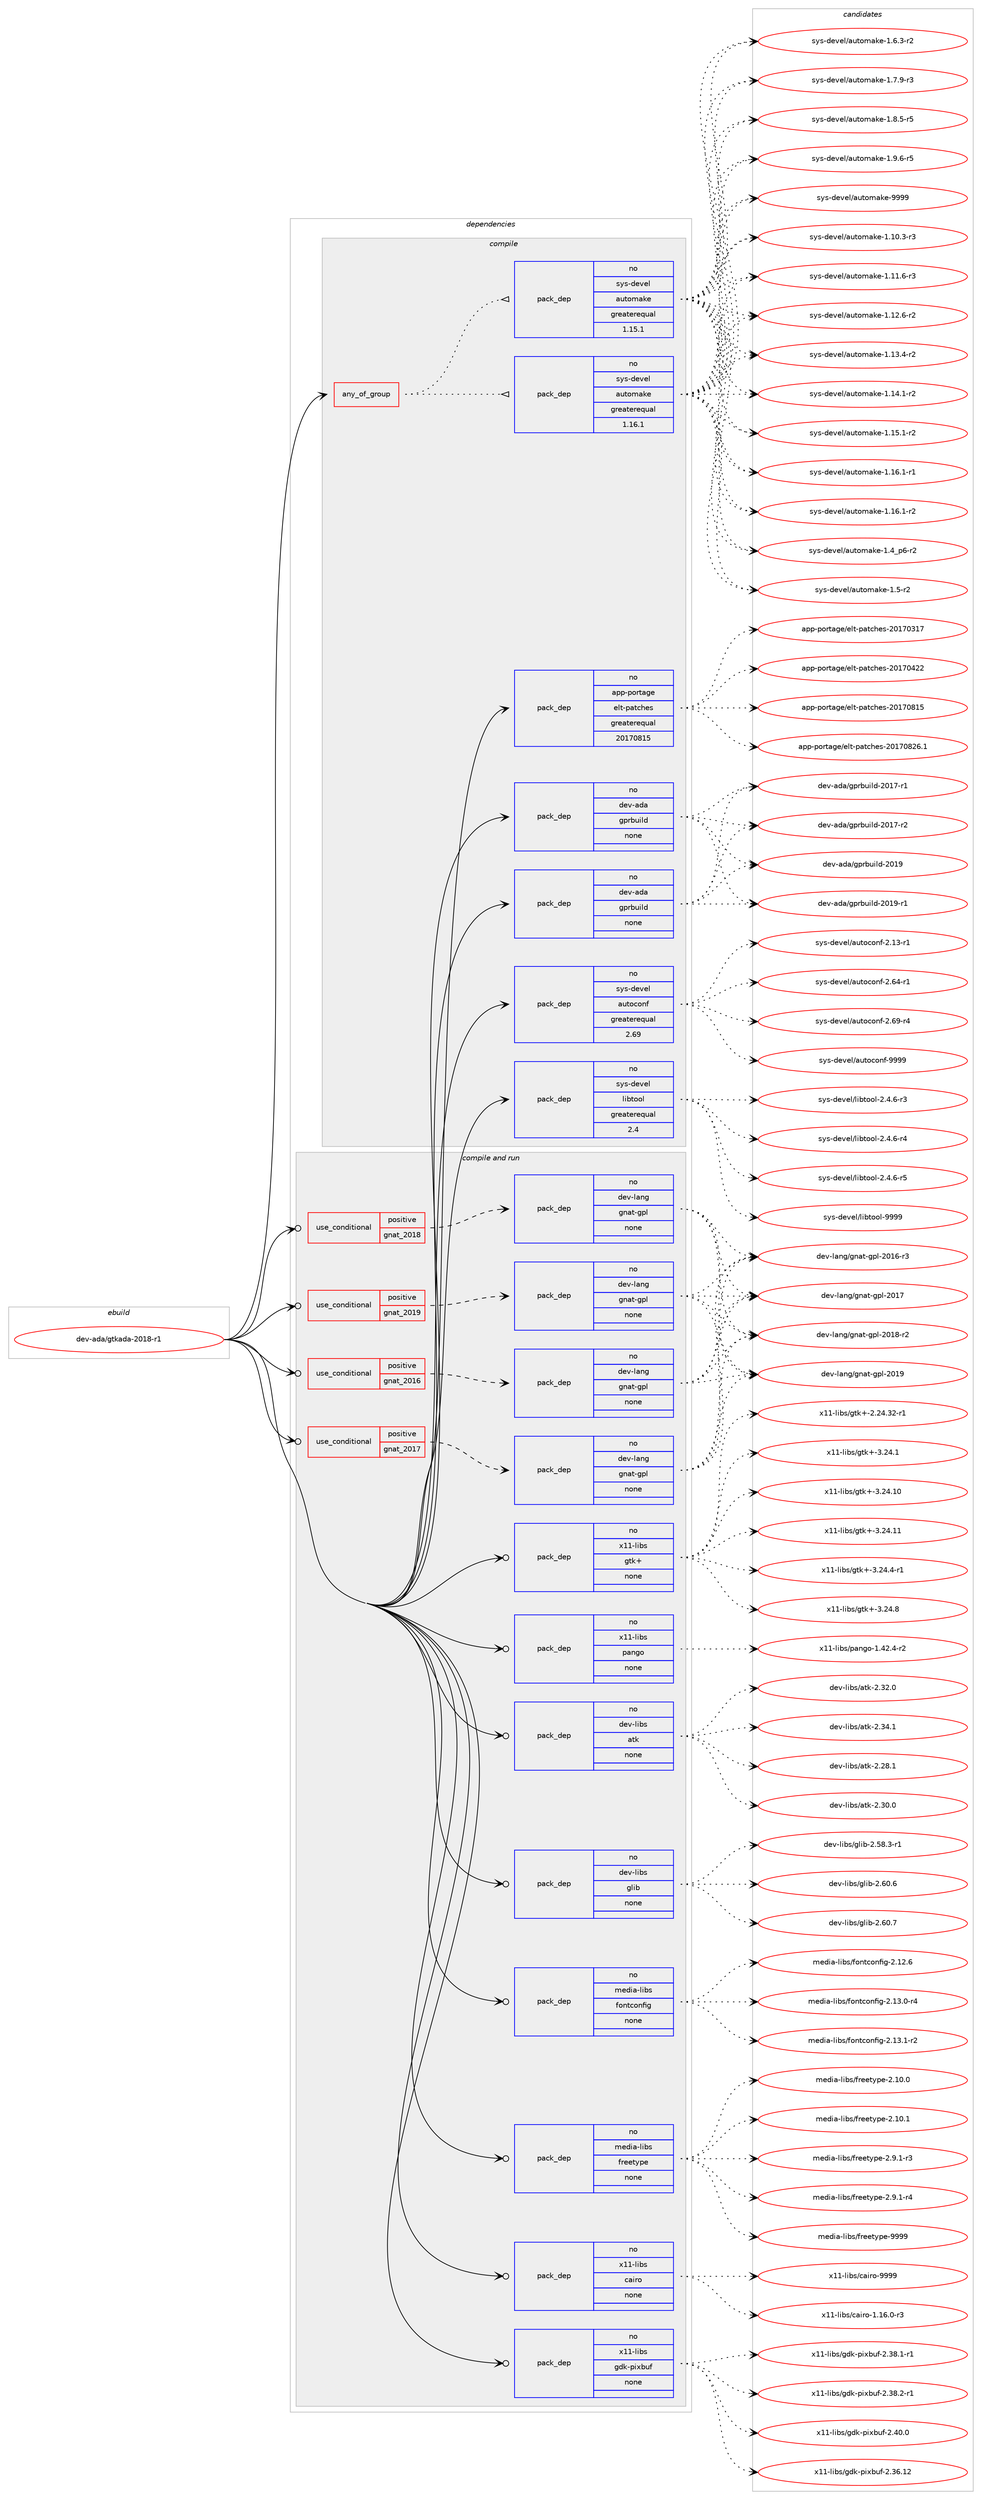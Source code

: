 digraph prolog {

# *************
# Graph options
# *************

newrank=true;
concentrate=true;
compound=true;
graph [rankdir=LR,fontname=Helvetica,fontsize=10,ranksep=1.5];#, ranksep=2.5, nodesep=0.2];
edge  [arrowhead=vee];
node  [fontname=Helvetica,fontsize=10];

# **********
# The ebuild
# **********

subgraph cluster_leftcol {
color=gray;
rank=same;
label=<<i>ebuild</i>>;
id [label="dev-ada/gtkada-2018-r1", color=red, width=4, href="../dev-ada/gtkada-2018-r1.svg"];
}

# ****************
# The dependencies
# ****************

subgraph cluster_midcol {
color=gray;
label=<<i>dependencies</i>>;
subgraph cluster_compile {
fillcolor="#eeeeee";
style=filled;
label=<<i>compile</i>>;
subgraph any9239 {
dependency516510 [label=<<TABLE BORDER="0" CELLBORDER="1" CELLSPACING="0" CELLPADDING="4"><TR><TD CELLPADDING="10">any_of_group</TD></TR></TABLE>>, shape=none, color=red];subgraph pack384629 {
dependency516511 [label=<<TABLE BORDER="0" CELLBORDER="1" CELLSPACING="0" CELLPADDING="4" WIDTH="220"><TR><TD ROWSPAN="6" CELLPADDING="30">pack_dep</TD></TR><TR><TD WIDTH="110">no</TD></TR><TR><TD>sys-devel</TD></TR><TR><TD>automake</TD></TR><TR><TD>greaterequal</TD></TR><TR><TD>1.16.1</TD></TR></TABLE>>, shape=none, color=blue];
}
dependency516510:e -> dependency516511:w [weight=20,style="dotted",arrowhead="oinv"];
subgraph pack384630 {
dependency516512 [label=<<TABLE BORDER="0" CELLBORDER="1" CELLSPACING="0" CELLPADDING="4" WIDTH="220"><TR><TD ROWSPAN="6" CELLPADDING="30">pack_dep</TD></TR><TR><TD WIDTH="110">no</TD></TR><TR><TD>sys-devel</TD></TR><TR><TD>automake</TD></TR><TR><TD>greaterequal</TD></TR><TR><TD>1.15.1</TD></TR></TABLE>>, shape=none, color=blue];
}
dependency516510:e -> dependency516512:w [weight=20,style="dotted",arrowhead="oinv"];
}
id:e -> dependency516510:w [weight=20,style="solid",arrowhead="vee"];
subgraph pack384631 {
dependency516513 [label=<<TABLE BORDER="0" CELLBORDER="1" CELLSPACING="0" CELLPADDING="4" WIDTH="220"><TR><TD ROWSPAN="6" CELLPADDING="30">pack_dep</TD></TR><TR><TD WIDTH="110">no</TD></TR><TR><TD>app-portage</TD></TR><TR><TD>elt-patches</TD></TR><TR><TD>greaterequal</TD></TR><TR><TD>20170815</TD></TR></TABLE>>, shape=none, color=blue];
}
id:e -> dependency516513:w [weight=20,style="solid",arrowhead="vee"];
subgraph pack384632 {
dependency516514 [label=<<TABLE BORDER="0" CELLBORDER="1" CELLSPACING="0" CELLPADDING="4" WIDTH="220"><TR><TD ROWSPAN="6" CELLPADDING="30">pack_dep</TD></TR><TR><TD WIDTH="110">no</TD></TR><TR><TD>dev-ada</TD></TR><TR><TD>gprbuild</TD></TR><TR><TD>none</TD></TR><TR><TD></TD></TR></TABLE>>, shape=none, color=blue];
}
id:e -> dependency516514:w [weight=20,style="solid",arrowhead="vee"];
subgraph pack384633 {
dependency516515 [label=<<TABLE BORDER="0" CELLBORDER="1" CELLSPACING="0" CELLPADDING="4" WIDTH="220"><TR><TD ROWSPAN="6" CELLPADDING="30">pack_dep</TD></TR><TR><TD WIDTH="110">no</TD></TR><TR><TD>dev-ada</TD></TR><TR><TD>gprbuild</TD></TR><TR><TD>none</TD></TR><TR><TD></TD></TR></TABLE>>, shape=none, color=blue];
}
id:e -> dependency516515:w [weight=20,style="solid",arrowhead="vee"];
subgraph pack384634 {
dependency516516 [label=<<TABLE BORDER="0" CELLBORDER="1" CELLSPACING="0" CELLPADDING="4" WIDTH="220"><TR><TD ROWSPAN="6" CELLPADDING="30">pack_dep</TD></TR><TR><TD WIDTH="110">no</TD></TR><TR><TD>sys-devel</TD></TR><TR><TD>autoconf</TD></TR><TR><TD>greaterequal</TD></TR><TR><TD>2.69</TD></TR></TABLE>>, shape=none, color=blue];
}
id:e -> dependency516516:w [weight=20,style="solid",arrowhead="vee"];
subgraph pack384635 {
dependency516517 [label=<<TABLE BORDER="0" CELLBORDER="1" CELLSPACING="0" CELLPADDING="4" WIDTH="220"><TR><TD ROWSPAN="6" CELLPADDING="30">pack_dep</TD></TR><TR><TD WIDTH="110">no</TD></TR><TR><TD>sys-devel</TD></TR><TR><TD>libtool</TD></TR><TR><TD>greaterequal</TD></TR><TR><TD>2.4</TD></TR></TABLE>>, shape=none, color=blue];
}
id:e -> dependency516517:w [weight=20,style="solid",arrowhead="vee"];
}
subgraph cluster_compileandrun {
fillcolor="#eeeeee";
style=filled;
label=<<i>compile and run</i>>;
subgraph cond122314 {
dependency516518 [label=<<TABLE BORDER="0" CELLBORDER="1" CELLSPACING="0" CELLPADDING="4"><TR><TD ROWSPAN="3" CELLPADDING="10">use_conditional</TD></TR><TR><TD>positive</TD></TR><TR><TD>gnat_2016</TD></TR></TABLE>>, shape=none, color=red];
subgraph pack384636 {
dependency516519 [label=<<TABLE BORDER="0" CELLBORDER="1" CELLSPACING="0" CELLPADDING="4" WIDTH="220"><TR><TD ROWSPAN="6" CELLPADDING="30">pack_dep</TD></TR><TR><TD WIDTH="110">no</TD></TR><TR><TD>dev-lang</TD></TR><TR><TD>gnat-gpl</TD></TR><TR><TD>none</TD></TR><TR><TD></TD></TR></TABLE>>, shape=none, color=blue];
}
dependency516518:e -> dependency516519:w [weight=20,style="dashed",arrowhead="vee"];
}
id:e -> dependency516518:w [weight=20,style="solid",arrowhead="odotvee"];
subgraph cond122315 {
dependency516520 [label=<<TABLE BORDER="0" CELLBORDER="1" CELLSPACING="0" CELLPADDING="4"><TR><TD ROWSPAN="3" CELLPADDING="10">use_conditional</TD></TR><TR><TD>positive</TD></TR><TR><TD>gnat_2017</TD></TR></TABLE>>, shape=none, color=red];
subgraph pack384637 {
dependency516521 [label=<<TABLE BORDER="0" CELLBORDER="1" CELLSPACING="0" CELLPADDING="4" WIDTH="220"><TR><TD ROWSPAN="6" CELLPADDING="30">pack_dep</TD></TR><TR><TD WIDTH="110">no</TD></TR><TR><TD>dev-lang</TD></TR><TR><TD>gnat-gpl</TD></TR><TR><TD>none</TD></TR><TR><TD></TD></TR></TABLE>>, shape=none, color=blue];
}
dependency516520:e -> dependency516521:w [weight=20,style="dashed",arrowhead="vee"];
}
id:e -> dependency516520:w [weight=20,style="solid",arrowhead="odotvee"];
subgraph cond122316 {
dependency516522 [label=<<TABLE BORDER="0" CELLBORDER="1" CELLSPACING="0" CELLPADDING="4"><TR><TD ROWSPAN="3" CELLPADDING="10">use_conditional</TD></TR><TR><TD>positive</TD></TR><TR><TD>gnat_2018</TD></TR></TABLE>>, shape=none, color=red];
subgraph pack384638 {
dependency516523 [label=<<TABLE BORDER="0" CELLBORDER="1" CELLSPACING="0" CELLPADDING="4" WIDTH="220"><TR><TD ROWSPAN="6" CELLPADDING="30">pack_dep</TD></TR><TR><TD WIDTH="110">no</TD></TR><TR><TD>dev-lang</TD></TR><TR><TD>gnat-gpl</TD></TR><TR><TD>none</TD></TR><TR><TD></TD></TR></TABLE>>, shape=none, color=blue];
}
dependency516522:e -> dependency516523:w [weight=20,style="dashed",arrowhead="vee"];
}
id:e -> dependency516522:w [weight=20,style="solid",arrowhead="odotvee"];
subgraph cond122317 {
dependency516524 [label=<<TABLE BORDER="0" CELLBORDER="1" CELLSPACING="0" CELLPADDING="4"><TR><TD ROWSPAN="3" CELLPADDING="10">use_conditional</TD></TR><TR><TD>positive</TD></TR><TR><TD>gnat_2019</TD></TR></TABLE>>, shape=none, color=red];
subgraph pack384639 {
dependency516525 [label=<<TABLE BORDER="0" CELLBORDER="1" CELLSPACING="0" CELLPADDING="4" WIDTH="220"><TR><TD ROWSPAN="6" CELLPADDING="30">pack_dep</TD></TR><TR><TD WIDTH="110">no</TD></TR><TR><TD>dev-lang</TD></TR><TR><TD>gnat-gpl</TD></TR><TR><TD>none</TD></TR><TR><TD></TD></TR></TABLE>>, shape=none, color=blue];
}
dependency516524:e -> dependency516525:w [weight=20,style="dashed",arrowhead="vee"];
}
id:e -> dependency516524:w [weight=20,style="solid",arrowhead="odotvee"];
subgraph pack384640 {
dependency516526 [label=<<TABLE BORDER="0" CELLBORDER="1" CELLSPACING="0" CELLPADDING="4" WIDTH="220"><TR><TD ROWSPAN="6" CELLPADDING="30">pack_dep</TD></TR><TR><TD WIDTH="110">no</TD></TR><TR><TD>dev-libs</TD></TR><TR><TD>atk</TD></TR><TR><TD>none</TD></TR><TR><TD></TD></TR></TABLE>>, shape=none, color=blue];
}
id:e -> dependency516526:w [weight=20,style="solid",arrowhead="odotvee"];
subgraph pack384641 {
dependency516527 [label=<<TABLE BORDER="0" CELLBORDER="1" CELLSPACING="0" CELLPADDING="4" WIDTH="220"><TR><TD ROWSPAN="6" CELLPADDING="30">pack_dep</TD></TR><TR><TD WIDTH="110">no</TD></TR><TR><TD>dev-libs</TD></TR><TR><TD>glib</TD></TR><TR><TD>none</TD></TR><TR><TD></TD></TR></TABLE>>, shape=none, color=blue];
}
id:e -> dependency516527:w [weight=20,style="solid",arrowhead="odotvee"];
subgraph pack384642 {
dependency516528 [label=<<TABLE BORDER="0" CELLBORDER="1" CELLSPACING="0" CELLPADDING="4" WIDTH="220"><TR><TD ROWSPAN="6" CELLPADDING="30">pack_dep</TD></TR><TR><TD WIDTH="110">no</TD></TR><TR><TD>media-libs</TD></TR><TR><TD>fontconfig</TD></TR><TR><TD>none</TD></TR><TR><TD></TD></TR></TABLE>>, shape=none, color=blue];
}
id:e -> dependency516528:w [weight=20,style="solid",arrowhead="odotvee"];
subgraph pack384643 {
dependency516529 [label=<<TABLE BORDER="0" CELLBORDER="1" CELLSPACING="0" CELLPADDING="4" WIDTH="220"><TR><TD ROWSPAN="6" CELLPADDING="30">pack_dep</TD></TR><TR><TD WIDTH="110">no</TD></TR><TR><TD>media-libs</TD></TR><TR><TD>freetype</TD></TR><TR><TD>none</TD></TR><TR><TD></TD></TR></TABLE>>, shape=none, color=blue];
}
id:e -> dependency516529:w [weight=20,style="solid",arrowhead="odotvee"];
subgraph pack384644 {
dependency516530 [label=<<TABLE BORDER="0" CELLBORDER="1" CELLSPACING="0" CELLPADDING="4" WIDTH="220"><TR><TD ROWSPAN="6" CELLPADDING="30">pack_dep</TD></TR><TR><TD WIDTH="110">no</TD></TR><TR><TD>x11-libs</TD></TR><TR><TD>cairo</TD></TR><TR><TD>none</TD></TR><TR><TD></TD></TR></TABLE>>, shape=none, color=blue];
}
id:e -> dependency516530:w [weight=20,style="solid",arrowhead="odotvee"];
subgraph pack384645 {
dependency516531 [label=<<TABLE BORDER="0" CELLBORDER="1" CELLSPACING="0" CELLPADDING="4" WIDTH="220"><TR><TD ROWSPAN="6" CELLPADDING="30">pack_dep</TD></TR><TR><TD WIDTH="110">no</TD></TR><TR><TD>x11-libs</TD></TR><TR><TD>gdk-pixbuf</TD></TR><TR><TD>none</TD></TR><TR><TD></TD></TR></TABLE>>, shape=none, color=blue];
}
id:e -> dependency516531:w [weight=20,style="solid",arrowhead="odotvee"];
subgraph pack384646 {
dependency516532 [label=<<TABLE BORDER="0" CELLBORDER="1" CELLSPACING="0" CELLPADDING="4" WIDTH="220"><TR><TD ROWSPAN="6" CELLPADDING="30">pack_dep</TD></TR><TR><TD WIDTH="110">no</TD></TR><TR><TD>x11-libs</TD></TR><TR><TD>gtk+</TD></TR><TR><TD>none</TD></TR><TR><TD></TD></TR></TABLE>>, shape=none, color=blue];
}
id:e -> dependency516532:w [weight=20,style="solid",arrowhead="odotvee"];
subgraph pack384647 {
dependency516533 [label=<<TABLE BORDER="0" CELLBORDER="1" CELLSPACING="0" CELLPADDING="4" WIDTH="220"><TR><TD ROWSPAN="6" CELLPADDING="30">pack_dep</TD></TR><TR><TD WIDTH="110">no</TD></TR><TR><TD>x11-libs</TD></TR><TR><TD>pango</TD></TR><TR><TD>none</TD></TR><TR><TD></TD></TR></TABLE>>, shape=none, color=blue];
}
id:e -> dependency516533:w [weight=20,style="solid",arrowhead="odotvee"];
}
subgraph cluster_run {
fillcolor="#eeeeee";
style=filled;
label=<<i>run</i>>;
}
}

# **************
# The candidates
# **************

subgraph cluster_choices {
rank=same;
color=gray;
label=<<i>candidates</i>>;

subgraph choice384629 {
color=black;
nodesep=1;
choice11512111545100101118101108479711711611110997107101454946494846514511451 [label="sys-devel/automake-1.10.3-r3", color=red, width=4,href="../sys-devel/automake-1.10.3-r3.svg"];
choice11512111545100101118101108479711711611110997107101454946494946544511451 [label="sys-devel/automake-1.11.6-r3", color=red, width=4,href="../sys-devel/automake-1.11.6-r3.svg"];
choice11512111545100101118101108479711711611110997107101454946495046544511450 [label="sys-devel/automake-1.12.6-r2", color=red, width=4,href="../sys-devel/automake-1.12.6-r2.svg"];
choice11512111545100101118101108479711711611110997107101454946495146524511450 [label="sys-devel/automake-1.13.4-r2", color=red, width=4,href="../sys-devel/automake-1.13.4-r2.svg"];
choice11512111545100101118101108479711711611110997107101454946495246494511450 [label="sys-devel/automake-1.14.1-r2", color=red, width=4,href="../sys-devel/automake-1.14.1-r2.svg"];
choice11512111545100101118101108479711711611110997107101454946495346494511450 [label="sys-devel/automake-1.15.1-r2", color=red, width=4,href="../sys-devel/automake-1.15.1-r2.svg"];
choice11512111545100101118101108479711711611110997107101454946495446494511449 [label="sys-devel/automake-1.16.1-r1", color=red, width=4,href="../sys-devel/automake-1.16.1-r1.svg"];
choice11512111545100101118101108479711711611110997107101454946495446494511450 [label="sys-devel/automake-1.16.1-r2", color=red, width=4,href="../sys-devel/automake-1.16.1-r2.svg"];
choice115121115451001011181011084797117116111109971071014549465295112544511450 [label="sys-devel/automake-1.4_p6-r2", color=red, width=4,href="../sys-devel/automake-1.4_p6-r2.svg"];
choice11512111545100101118101108479711711611110997107101454946534511450 [label="sys-devel/automake-1.5-r2", color=red, width=4,href="../sys-devel/automake-1.5-r2.svg"];
choice115121115451001011181011084797117116111109971071014549465446514511450 [label="sys-devel/automake-1.6.3-r2", color=red, width=4,href="../sys-devel/automake-1.6.3-r2.svg"];
choice115121115451001011181011084797117116111109971071014549465546574511451 [label="sys-devel/automake-1.7.9-r3", color=red, width=4,href="../sys-devel/automake-1.7.9-r3.svg"];
choice115121115451001011181011084797117116111109971071014549465646534511453 [label="sys-devel/automake-1.8.5-r5", color=red, width=4,href="../sys-devel/automake-1.8.5-r5.svg"];
choice115121115451001011181011084797117116111109971071014549465746544511453 [label="sys-devel/automake-1.9.6-r5", color=red, width=4,href="../sys-devel/automake-1.9.6-r5.svg"];
choice115121115451001011181011084797117116111109971071014557575757 [label="sys-devel/automake-9999", color=red, width=4,href="../sys-devel/automake-9999.svg"];
dependency516511:e -> choice11512111545100101118101108479711711611110997107101454946494846514511451:w [style=dotted,weight="100"];
dependency516511:e -> choice11512111545100101118101108479711711611110997107101454946494946544511451:w [style=dotted,weight="100"];
dependency516511:e -> choice11512111545100101118101108479711711611110997107101454946495046544511450:w [style=dotted,weight="100"];
dependency516511:e -> choice11512111545100101118101108479711711611110997107101454946495146524511450:w [style=dotted,weight="100"];
dependency516511:e -> choice11512111545100101118101108479711711611110997107101454946495246494511450:w [style=dotted,weight="100"];
dependency516511:e -> choice11512111545100101118101108479711711611110997107101454946495346494511450:w [style=dotted,weight="100"];
dependency516511:e -> choice11512111545100101118101108479711711611110997107101454946495446494511449:w [style=dotted,weight="100"];
dependency516511:e -> choice11512111545100101118101108479711711611110997107101454946495446494511450:w [style=dotted,weight="100"];
dependency516511:e -> choice115121115451001011181011084797117116111109971071014549465295112544511450:w [style=dotted,weight="100"];
dependency516511:e -> choice11512111545100101118101108479711711611110997107101454946534511450:w [style=dotted,weight="100"];
dependency516511:e -> choice115121115451001011181011084797117116111109971071014549465446514511450:w [style=dotted,weight="100"];
dependency516511:e -> choice115121115451001011181011084797117116111109971071014549465546574511451:w [style=dotted,weight="100"];
dependency516511:e -> choice115121115451001011181011084797117116111109971071014549465646534511453:w [style=dotted,weight="100"];
dependency516511:e -> choice115121115451001011181011084797117116111109971071014549465746544511453:w [style=dotted,weight="100"];
dependency516511:e -> choice115121115451001011181011084797117116111109971071014557575757:w [style=dotted,weight="100"];
}
subgraph choice384630 {
color=black;
nodesep=1;
choice11512111545100101118101108479711711611110997107101454946494846514511451 [label="sys-devel/automake-1.10.3-r3", color=red, width=4,href="../sys-devel/automake-1.10.3-r3.svg"];
choice11512111545100101118101108479711711611110997107101454946494946544511451 [label="sys-devel/automake-1.11.6-r3", color=red, width=4,href="../sys-devel/automake-1.11.6-r3.svg"];
choice11512111545100101118101108479711711611110997107101454946495046544511450 [label="sys-devel/automake-1.12.6-r2", color=red, width=4,href="../sys-devel/automake-1.12.6-r2.svg"];
choice11512111545100101118101108479711711611110997107101454946495146524511450 [label="sys-devel/automake-1.13.4-r2", color=red, width=4,href="../sys-devel/automake-1.13.4-r2.svg"];
choice11512111545100101118101108479711711611110997107101454946495246494511450 [label="sys-devel/automake-1.14.1-r2", color=red, width=4,href="../sys-devel/automake-1.14.1-r2.svg"];
choice11512111545100101118101108479711711611110997107101454946495346494511450 [label="sys-devel/automake-1.15.1-r2", color=red, width=4,href="../sys-devel/automake-1.15.1-r2.svg"];
choice11512111545100101118101108479711711611110997107101454946495446494511449 [label="sys-devel/automake-1.16.1-r1", color=red, width=4,href="../sys-devel/automake-1.16.1-r1.svg"];
choice11512111545100101118101108479711711611110997107101454946495446494511450 [label="sys-devel/automake-1.16.1-r2", color=red, width=4,href="../sys-devel/automake-1.16.1-r2.svg"];
choice115121115451001011181011084797117116111109971071014549465295112544511450 [label="sys-devel/automake-1.4_p6-r2", color=red, width=4,href="../sys-devel/automake-1.4_p6-r2.svg"];
choice11512111545100101118101108479711711611110997107101454946534511450 [label="sys-devel/automake-1.5-r2", color=red, width=4,href="../sys-devel/automake-1.5-r2.svg"];
choice115121115451001011181011084797117116111109971071014549465446514511450 [label="sys-devel/automake-1.6.3-r2", color=red, width=4,href="../sys-devel/automake-1.6.3-r2.svg"];
choice115121115451001011181011084797117116111109971071014549465546574511451 [label="sys-devel/automake-1.7.9-r3", color=red, width=4,href="../sys-devel/automake-1.7.9-r3.svg"];
choice115121115451001011181011084797117116111109971071014549465646534511453 [label="sys-devel/automake-1.8.5-r5", color=red, width=4,href="../sys-devel/automake-1.8.5-r5.svg"];
choice115121115451001011181011084797117116111109971071014549465746544511453 [label="sys-devel/automake-1.9.6-r5", color=red, width=4,href="../sys-devel/automake-1.9.6-r5.svg"];
choice115121115451001011181011084797117116111109971071014557575757 [label="sys-devel/automake-9999", color=red, width=4,href="../sys-devel/automake-9999.svg"];
dependency516512:e -> choice11512111545100101118101108479711711611110997107101454946494846514511451:w [style=dotted,weight="100"];
dependency516512:e -> choice11512111545100101118101108479711711611110997107101454946494946544511451:w [style=dotted,weight="100"];
dependency516512:e -> choice11512111545100101118101108479711711611110997107101454946495046544511450:w [style=dotted,weight="100"];
dependency516512:e -> choice11512111545100101118101108479711711611110997107101454946495146524511450:w [style=dotted,weight="100"];
dependency516512:e -> choice11512111545100101118101108479711711611110997107101454946495246494511450:w [style=dotted,weight="100"];
dependency516512:e -> choice11512111545100101118101108479711711611110997107101454946495346494511450:w [style=dotted,weight="100"];
dependency516512:e -> choice11512111545100101118101108479711711611110997107101454946495446494511449:w [style=dotted,weight="100"];
dependency516512:e -> choice11512111545100101118101108479711711611110997107101454946495446494511450:w [style=dotted,weight="100"];
dependency516512:e -> choice115121115451001011181011084797117116111109971071014549465295112544511450:w [style=dotted,weight="100"];
dependency516512:e -> choice11512111545100101118101108479711711611110997107101454946534511450:w [style=dotted,weight="100"];
dependency516512:e -> choice115121115451001011181011084797117116111109971071014549465446514511450:w [style=dotted,weight="100"];
dependency516512:e -> choice115121115451001011181011084797117116111109971071014549465546574511451:w [style=dotted,weight="100"];
dependency516512:e -> choice115121115451001011181011084797117116111109971071014549465646534511453:w [style=dotted,weight="100"];
dependency516512:e -> choice115121115451001011181011084797117116111109971071014549465746544511453:w [style=dotted,weight="100"];
dependency516512:e -> choice115121115451001011181011084797117116111109971071014557575757:w [style=dotted,weight="100"];
}
subgraph choice384631 {
color=black;
nodesep=1;
choice97112112451121111141169710310147101108116451129711699104101115455048495548514955 [label="app-portage/elt-patches-20170317", color=red, width=4,href="../app-portage/elt-patches-20170317.svg"];
choice97112112451121111141169710310147101108116451129711699104101115455048495548525050 [label="app-portage/elt-patches-20170422", color=red, width=4,href="../app-portage/elt-patches-20170422.svg"];
choice97112112451121111141169710310147101108116451129711699104101115455048495548564953 [label="app-portage/elt-patches-20170815", color=red, width=4,href="../app-portage/elt-patches-20170815.svg"];
choice971121124511211111411697103101471011081164511297116991041011154550484955485650544649 [label="app-portage/elt-patches-20170826.1", color=red, width=4,href="../app-portage/elt-patches-20170826.1.svg"];
dependency516513:e -> choice97112112451121111141169710310147101108116451129711699104101115455048495548514955:w [style=dotted,weight="100"];
dependency516513:e -> choice97112112451121111141169710310147101108116451129711699104101115455048495548525050:w [style=dotted,weight="100"];
dependency516513:e -> choice97112112451121111141169710310147101108116451129711699104101115455048495548564953:w [style=dotted,weight="100"];
dependency516513:e -> choice971121124511211111411697103101471011081164511297116991041011154550484955485650544649:w [style=dotted,weight="100"];
}
subgraph choice384632 {
color=black;
nodesep=1;
choice100101118459710097471031121149811710510810045504849554511449 [label="dev-ada/gprbuild-2017-r1", color=red, width=4,href="../dev-ada/gprbuild-2017-r1.svg"];
choice100101118459710097471031121149811710510810045504849554511450 [label="dev-ada/gprbuild-2017-r2", color=red, width=4,href="../dev-ada/gprbuild-2017-r2.svg"];
choice10010111845971009747103112114981171051081004550484957 [label="dev-ada/gprbuild-2019", color=red, width=4,href="../dev-ada/gprbuild-2019.svg"];
choice100101118459710097471031121149811710510810045504849574511449 [label="dev-ada/gprbuild-2019-r1", color=red, width=4,href="../dev-ada/gprbuild-2019-r1.svg"];
dependency516514:e -> choice100101118459710097471031121149811710510810045504849554511449:w [style=dotted,weight="100"];
dependency516514:e -> choice100101118459710097471031121149811710510810045504849554511450:w [style=dotted,weight="100"];
dependency516514:e -> choice10010111845971009747103112114981171051081004550484957:w [style=dotted,weight="100"];
dependency516514:e -> choice100101118459710097471031121149811710510810045504849574511449:w [style=dotted,weight="100"];
}
subgraph choice384633 {
color=black;
nodesep=1;
choice100101118459710097471031121149811710510810045504849554511449 [label="dev-ada/gprbuild-2017-r1", color=red, width=4,href="../dev-ada/gprbuild-2017-r1.svg"];
choice100101118459710097471031121149811710510810045504849554511450 [label="dev-ada/gprbuild-2017-r2", color=red, width=4,href="../dev-ada/gprbuild-2017-r2.svg"];
choice10010111845971009747103112114981171051081004550484957 [label="dev-ada/gprbuild-2019", color=red, width=4,href="../dev-ada/gprbuild-2019.svg"];
choice100101118459710097471031121149811710510810045504849574511449 [label="dev-ada/gprbuild-2019-r1", color=red, width=4,href="../dev-ada/gprbuild-2019-r1.svg"];
dependency516515:e -> choice100101118459710097471031121149811710510810045504849554511449:w [style=dotted,weight="100"];
dependency516515:e -> choice100101118459710097471031121149811710510810045504849554511450:w [style=dotted,weight="100"];
dependency516515:e -> choice10010111845971009747103112114981171051081004550484957:w [style=dotted,weight="100"];
dependency516515:e -> choice100101118459710097471031121149811710510810045504849574511449:w [style=dotted,weight="100"];
}
subgraph choice384634 {
color=black;
nodesep=1;
choice1151211154510010111810110847971171161119911111010245504649514511449 [label="sys-devel/autoconf-2.13-r1", color=red, width=4,href="../sys-devel/autoconf-2.13-r1.svg"];
choice1151211154510010111810110847971171161119911111010245504654524511449 [label="sys-devel/autoconf-2.64-r1", color=red, width=4,href="../sys-devel/autoconf-2.64-r1.svg"];
choice1151211154510010111810110847971171161119911111010245504654574511452 [label="sys-devel/autoconf-2.69-r4", color=red, width=4,href="../sys-devel/autoconf-2.69-r4.svg"];
choice115121115451001011181011084797117116111991111101024557575757 [label="sys-devel/autoconf-9999", color=red, width=4,href="../sys-devel/autoconf-9999.svg"];
dependency516516:e -> choice1151211154510010111810110847971171161119911111010245504649514511449:w [style=dotted,weight="100"];
dependency516516:e -> choice1151211154510010111810110847971171161119911111010245504654524511449:w [style=dotted,weight="100"];
dependency516516:e -> choice1151211154510010111810110847971171161119911111010245504654574511452:w [style=dotted,weight="100"];
dependency516516:e -> choice115121115451001011181011084797117116111991111101024557575757:w [style=dotted,weight="100"];
}
subgraph choice384635 {
color=black;
nodesep=1;
choice1151211154510010111810110847108105981161111111084550465246544511451 [label="sys-devel/libtool-2.4.6-r3", color=red, width=4,href="../sys-devel/libtool-2.4.6-r3.svg"];
choice1151211154510010111810110847108105981161111111084550465246544511452 [label="sys-devel/libtool-2.4.6-r4", color=red, width=4,href="../sys-devel/libtool-2.4.6-r4.svg"];
choice1151211154510010111810110847108105981161111111084550465246544511453 [label="sys-devel/libtool-2.4.6-r5", color=red, width=4,href="../sys-devel/libtool-2.4.6-r5.svg"];
choice1151211154510010111810110847108105981161111111084557575757 [label="sys-devel/libtool-9999", color=red, width=4,href="../sys-devel/libtool-9999.svg"];
dependency516517:e -> choice1151211154510010111810110847108105981161111111084550465246544511451:w [style=dotted,weight="100"];
dependency516517:e -> choice1151211154510010111810110847108105981161111111084550465246544511452:w [style=dotted,weight="100"];
dependency516517:e -> choice1151211154510010111810110847108105981161111111084550465246544511453:w [style=dotted,weight="100"];
dependency516517:e -> choice1151211154510010111810110847108105981161111111084557575757:w [style=dotted,weight="100"];
}
subgraph choice384636 {
color=black;
nodesep=1;
choice100101118451089711010347103110971164510311210845504849544511451 [label="dev-lang/gnat-gpl-2016-r3", color=red, width=4,href="../dev-lang/gnat-gpl-2016-r3.svg"];
choice10010111845108971101034710311097116451031121084550484955 [label="dev-lang/gnat-gpl-2017", color=red, width=4,href="../dev-lang/gnat-gpl-2017.svg"];
choice100101118451089711010347103110971164510311210845504849564511450 [label="dev-lang/gnat-gpl-2018-r2", color=red, width=4,href="../dev-lang/gnat-gpl-2018-r2.svg"];
choice10010111845108971101034710311097116451031121084550484957 [label="dev-lang/gnat-gpl-2019", color=red, width=4,href="../dev-lang/gnat-gpl-2019.svg"];
dependency516519:e -> choice100101118451089711010347103110971164510311210845504849544511451:w [style=dotted,weight="100"];
dependency516519:e -> choice10010111845108971101034710311097116451031121084550484955:w [style=dotted,weight="100"];
dependency516519:e -> choice100101118451089711010347103110971164510311210845504849564511450:w [style=dotted,weight="100"];
dependency516519:e -> choice10010111845108971101034710311097116451031121084550484957:w [style=dotted,weight="100"];
}
subgraph choice384637 {
color=black;
nodesep=1;
choice100101118451089711010347103110971164510311210845504849544511451 [label="dev-lang/gnat-gpl-2016-r3", color=red, width=4,href="../dev-lang/gnat-gpl-2016-r3.svg"];
choice10010111845108971101034710311097116451031121084550484955 [label="dev-lang/gnat-gpl-2017", color=red, width=4,href="../dev-lang/gnat-gpl-2017.svg"];
choice100101118451089711010347103110971164510311210845504849564511450 [label="dev-lang/gnat-gpl-2018-r2", color=red, width=4,href="../dev-lang/gnat-gpl-2018-r2.svg"];
choice10010111845108971101034710311097116451031121084550484957 [label="dev-lang/gnat-gpl-2019", color=red, width=4,href="../dev-lang/gnat-gpl-2019.svg"];
dependency516521:e -> choice100101118451089711010347103110971164510311210845504849544511451:w [style=dotted,weight="100"];
dependency516521:e -> choice10010111845108971101034710311097116451031121084550484955:w [style=dotted,weight="100"];
dependency516521:e -> choice100101118451089711010347103110971164510311210845504849564511450:w [style=dotted,weight="100"];
dependency516521:e -> choice10010111845108971101034710311097116451031121084550484957:w [style=dotted,weight="100"];
}
subgraph choice384638 {
color=black;
nodesep=1;
choice100101118451089711010347103110971164510311210845504849544511451 [label="dev-lang/gnat-gpl-2016-r3", color=red, width=4,href="../dev-lang/gnat-gpl-2016-r3.svg"];
choice10010111845108971101034710311097116451031121084550484955 [label="dev-lang/gnat-gpl-2017", color=red, width=4,href="../dev-lang/gnat-gpl-2017.svg"];
choice100101118451089711010347103110971164510311210845504849564511450 [label="dev-lang/gnat-gpl-2018-r2", color=red, width=4,href="../dev-lang/gnat-gpl-2018-r2.svg"];
choice10010111845108971101034710311097116451031121084550484957 [label="dev-lang/gnat-gpl-2019", color=red, width=4,href="../dev-lang/gnat-gpl-2019.svg"];
dependency516523:e -> choice100101118451089711010347103110971164510311210845504849544511451:w [style=dotted,weight="100"];
dependency516523:e -> choice10010111845108971101034710311097116451031121084550484955:w [style=dotted,weight="100"];
dependency516523:e -> choice100101118451089711010347103110971164510311210845504849564511450:w [style=dotted,weight="100"];
dependency516523:e -> choice10010111845108971101034710311097116451031121084550484957:w [style=dotted,weight="100"];
}
subgraph choice384639 {
color=black;
nodesep=1;
choice100101118451089711010347103110971164510311210845504849544511451 [label="dev-lang/gnat-gpl-2016-r3", color=red, width=4,href="../dev-lang/gnat-gpl-2016-r3.svg"];
choice10010111845108971101034710311097116451031121084550484955 [label="dev-lang/gnat-gpl-2017", color=red, width=4,href="../dev-lang/gnat-gpl-2017.svg"];
choice100101118451089711010347103110971164510311210845504849564511450 [label="dev-lang/gnat-gpl-2018-r2", color=red, width=4,href="../dev-lang/gnat-gpl-2018-r2.svg"];
choice10010111845108971101034710311097116451031121084550484957 [label="dev-lang/gnat-gpl-2019", color=red, width=4,href="../dev-lang/gnat-gpl-2019.svg"];
dependency516525:e -> choice100101118451089711010347103110971164510311210845504849544511451:w [style=dotted,weight="100"];
dependency516525:e -> choice10010111845108971101034710311097116451031121084550484955:w [style=dotted,weight="100"];
dependency516525:e -> choice100101118451089711010347103110971164510311210845504849564511450:w [style=dotted,weight="100"];
dependency516525:e -> choice10010111845108971101034710311097116451031121084550484957:w [style=dotted,weight="100"];
}
subgraph choice384640 {
color=black;
nodesep=1;
choice1001011184510810598115479711610745504650564649 [label="dev-libs/atk-2.28.1", color=red, width=4,href="../dev-libs/atk-2.28.1.svg"];
choice1001011184510810598115479711610745504651484648 [label="dev-libs/atk-2.30.0", color=red, width=4,href="../dev-libs/atk-2.30.0.svg"];
choice1001011184510810598115479711610745504651504648 [label="dev-libs/atk-2.32.0", color=red, width=4,href="../dev-libs/atk-2.32.0.svg"];
choice1001011184510810598115479711610745504651524649 [label="dev-libs/atk-2.34.1", color=red, width=4,href="../dev-libs/atk-2.34.1.svg"];
dependency516526:e -> choice1001011184510810598115479711610745504650564649:w [style=dotted,weight="100"];
dependency516526:e -> choice1001011184510810598115479711610745504651484648:w [style=dotted,weight="100"];
dependency516526:e -> choice1001011184510810598115479711610745504651504648:w [style=dotted,weight="100"];
dependency516526:e -> choice1001011184510810598115479711610745504651524649:w [style=dotted,weight="100"];
}
subgraph choice384641 {
color=black;
nodesep=1;
choice10010111845108105981154710310810598455046535646514511449 [label="dev-libs/glib-2.58.3-r1", color=red, width=4,href="../dev-libs/glib-2.58.3-r1.svg"];
choice1001011184510810598115471031081059845504654484654 [label="dev-libs/glib-2.60.6", color=red, width=4,href="../dev-libs/glib-2.60.6.svg"];
choice1001011184510810598115471031081059845504654484655 [label="dev-libs/glib-2.60.7", color=red, width=4,href="../dev-libs/glib-2.60.7.svg"];
dependency516527:e -> choice10010111845108105981154710310810598455046535646514511449:w [style=dotted,weight="100"];
dependency516527:e -> choice1001011184510810598115471031081059845504654484654:w [style=dotted,weight="100"];
dependency516527:e -> choice1001011184510810598115471031081059845504654484655:w [style=dotted,weight="100"];
}
subgraph choice384642 {
color=black;
nodesep=1;
choice109101100105974510810598115471021111101169911111010210510345504649504654 [label="media-libs/fontconfig-2.12.6", color=red, width=4,href="../media-libs/fontconfig-2.12.6.svg"];
choice1091011001059745108105981154710211111011699111110102105103455046495146484511452 [label="media-libs/fontconfig-2.13.0-r4", color=red, width=4,href="../media-libs/fontconfig-2.13.0-r4.svg"];
choice1091011001059745108105981154710211111011699111110102105103455046495146494511450 [label="media-libs/fontconfig-2.13.1-r2", color=red, width=4,href="../media-libs/fontconfig-2.13.1-r2.svg"];
dependency516528:e -> choice109101100105974510810598115471021111101169911111010210510345504649504654:w [style=dotted,weight="100"];
dependency516528:e -> choice1091011001059745108105981154710211111011699111110102105103455046495146484511452:w [style=dotted,weight="100"];
dependency516528:e -> choice1091011001059745108105981154710211111011699111110102105103455046495146494511450:w [style=dotted,weight="100"];
}
subgraph choice384643 {
color=black;
nodesep=1;
choice1091011001059745108105981154710211410110111612111210145504649484648 [label="media-libs/freetype-2.10.0", color=red, width=4,href="../media-libs/freetype-2.10.0.svg"];
choice1091011001059745108105981154710211410110111612111210145504649484649 [label="media-libs/freetype-2.10.1", color=red, width=4,href="../media-libs/freetype-2.10.1.svg"];
choice109101100105974510810598115471021141011011161211121014550465746494511451 [label="media-libs/freetype-2.9.1-r3", color=red, width=4,href="../media-libs/freetype-2.9.1-r3.svg"];
choice109101100105974510810598115471021141011011161211121014550465746494511452 [label="media-libs/freetype-2.9.1-r4", color=red, width=4,href="../media-libs/freetype-2.9.1-r4.svg"];
choice109101100105974510810598115471021141011011161211121014557575757 [label="media-libs/freetype-9999", color=red, width=4,href="../media-libs/freetype-9999.svg"];
dependency516529:e -> choice1091011001059745108105981154710211410110111612111210145504649484648:w [style=dotted,weight="100"];
dependency516529:e -> choice1091011001059745108105981154710211410110111612111210145504649484649:w [style=dotted,weight="100"];
dependency516529:e -> choice109101100105974510810598115471021141011011161211121014550465746494511451:w [style=dotted,weight="100"];
dependency516529:e -> choice109101100105974510810598115471021141011011161211121014550465746494511452:w [style=dotted,weight="100"];
dependency516529:e -> choice109101100105974510810598115471021141011011161211121014557575757:w [style=dotted,weight="100"];
}
subgraph choice384644 {
color=black;
nodesep=1;
choice12049494510810598115479997105114111454946495446484511451 [label="x11-libs/cairo-1.16.0-r3", color=red, width=4,href="../x11-libs/cairo-1.16.0-r3.svg"];
choice120494945108105981154799971051141114557575757 [label="x11-libs/cairo-9999", color=red, width=4,href="../x11-libs/cairo-9999.svg"];
dependency516530:e -> choice12049494510810598115479997105114111454946495446484511451:w [style=dotted,weight="100"];
dependency516530:e -> choice120494945108105981154799971051141114557575757:w [style=dotted,weight="100"];
}
subgraph choice384645 {
color=black;
nodesep=1;
choice120494945108105981154710310010745112105120981171024550465154464950 [label="x11-libs/gdk-pixbuf-2.36.12", color=red, width=4,href="../x11-libs/gdk-pixbuf-2.36.12.svg"];
choice12049494510810598115471031001074511210512098117102455046515646494511449 [label="x11-libs/gdk-pixbuf-2.38.1-r1", color=red, width=4,href="../x11-libs/gdk-pixbuf-2.38.1-r1.svg"];
choice12049494510810598115471031001074511210512098117102455046515646504511449 [label="x11-libs/gdk-pixbuf-2.38.2-r1", color=red, width=4,href="../x11-libs/gdk-pixbuf-2.38.2-r1.svg"];
choice1204949451081059811547103100107451121051209811710245504652484648 [label="x11-libs/gdk-pixbuf-2.40.0", color=red, width=4,href="../x11-libs/gdk-pixbuf-2.40.0.svg"];
dependency516531:e -> choice120494945108105981154710310010745112105120981171024550465154464950:w [style=dotted,weight="100"];
dependency516531:e -> choice12049494510810598115471031001074511210512098117102455046515646494511449:w [style=dotted,weight="100"];
dependency516531:e -> choice12049494510810598115471031001074511210512098117102455046515646504511449:w [style=dotted,weight="100"];
dependency516531:e -> choice1204949451081059811547103100107451121051209811710245504652484648:w [style=dotted,weight="100"];
}
subgraph choice384646 {
color=black;
nodesep=1;
choice12049494510810598115471031161074345504650524651504511449 [label="x11-libs/gtk+-2.24.32-r1", color=red, width=4,href="../x11-libs/gtk+-2.24.32-r1.svg"];
choice12049494510810598115471031161074345514650524649 [label="x11-libs/gtk+-3.24.1", color=red, width=4,href="../x11-libs/gtk+-3.24.1.svg"];
choice1204949451081059811547103116107434551465052464948 [label="x11-libs/gtk+-3.24.10", color=red, width=4,href="../x11-libs/gtk+-3.24.10.svg"];
choice1204949451081059811547103116107434551465052464949 [label="x11-libs/gtk+-3.24.11", color=red, width=4,href="../x11-libs/gtk+-3.24.11.svg"];
choice120494945108105981154710311610743455146505246524511449 [label="x11-libs/gtk+-3.24.4-r1", color=red, width=4,href="../x11-libs/gtk+-3.24.4-r1.svg"];
choice12049494510810598115471031161074345514650524656 [label="x11-libs/gtk+-3.24.8", color=red, width=4,href="../x11-libs/gtk+-3.24.8.svg"];
dependency516532:e -> choice12049494510810598115471031161074345504650524651504511449:w [style=dotted,weight="100"];
dependency516532:e -> choice12049494510810598115471031161074345514650524649:w [style=dotted,weight="100"];
dependency516532:e -> choice1204949451081059811547103116107434551465052464948:w [style=dotted,weight="100"];
dependency516532:e -> choice1204949451081059811547103116107434551465052464949:w [style=dotted,weight="100"];
dependency516532:e -> choice120494945108105981154710311610743455146505246524511449:w [style=dotted,weight="100"];
dependency516532:e -> choice12049494510810598115471031161074345514650524656:w [style=dotted,weight="100"];
}
subgraph choice384647 {
color=black;
nodesep=1;
choice120494945108105981154711297110103111454946525046524511450 [label="x11-libs/pango-1.42.4-r2", color=red, width=4,href="../x11-libs/pango-1.42.4-r2.svg"];
dependency516533:e -> choice120494945108105981154711297110103111454946525046524511450:w [style=dotted,weight="100"];
}
}

}
